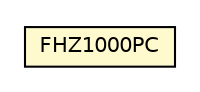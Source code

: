 #!/usr/local/bin/dot
#
# Class diagram 
# Generated by UMLGraph version R5_6-24-gf6e263 (http://www.umlgraph.org/)
#

digraph G {
	edge [fontname="Helvetica",fontsize=10,labelfontname="Helvetica",labelfontsize=10];
	node [fontname="Helvetica",fontsize=10,shape=plaintext];
	nodesep=0.25;
	ranksep=0.5;
	// org.universAAL.lddi.fs20.connect.FHZ1000PC
	c3776836 [label=<<table title="org.universAAL.lddi.fs20.connect.FHZ1000PC" border="0" cellborder="1" cellspacing="0" cellpadding="2" port="p" bgcolor="lemonChiffon" href="./FHZ1000PC.html">
		<tr><td><table border="0" cellspacing="0" cellpadding="1">
<tr><td align="center" balign="center"> FHZ1000PC </td></tr>
		</table></td></tr>
		</table>>, URL="./FHZ1000PC.html", fontname="Helvetica", fontcolor="black", fontsize=10.0];
}

